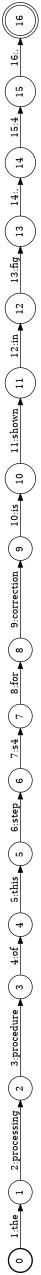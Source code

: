 digraph FST {
rankdir = LR;
size = "8.5,11";
label = "";
center = 1;
orientation = Landscape;
ranksep = "0.4";
nodesep = "0.25";
0 [label = "0", shape = circle, style = bold, fontsize = 14]
	0 -> 1 [label = "1:the", fontsize = 14];
1 [label = "1", shape = circle, style = solid, fontsize = 14]
	1 -> 2 [label = "2:processing", fontsize = 14];
2 [label = "2", shape = circle, style = solid, fontsize = 14]
	2 -> 3 [label = "3:procedure", fontsize = 14];
3 [label = "3", shape = circle, style = solid, fontsize = 14]
	3 -> 4 [label = "4:of", fontsize = 14];
4 [label = "4", shape = circle, style = solid, fontsize = 14]
	4 -> 5 [label = "5:this", fontsize = 14];
5 [label = "5", shape = circle, style = solid, fontsize = 14]
	5 -> 6 [label = "6:step", fontsize = 14];
6 [label = "6", shape = circle, style = solid, fontsize = 14]
	6 -> 7 [label = "7:s4", fontsize = 14];
7 [label = "7", shape = circle, style = solid, fontsize = 14]
	7 -> 8 [label = "8:for", fontsize = 14];
8 [label = "8", shape = circle, style = solid, fontsize = 14]
	8 -> 9 [label = "9:correction", fontsize = 14];
9 [label = "9", shape = circle, style = solid, fontsize = 14]
	9 -> 10 [label = "10:is", fontsize = 14];
10 [label = "10", shape = circle, style = solid, fontsize = 14]
	10 -> 11 [label = "11:shown", fontsize = 14];
11 [label = "11", shape = circle, style = solid, fontsize = 14]
	11 -> 12 [label = "12:in", fontsize = 14];
12 [label = "12", shape = circle, style = solid, fontsize = 14]
	12 -> 13 [label = "13:fig", fontsize = 14];
13 [label = "13", shape = circle, style = solid, fontsize = 14]
	13 -> 14 [label = "14:.", fontsize = 14];
14 [label = "14", shape = circle, style = solid, fontsize = 14]
	14 -> 15 [label = "15:4", fontsize = 14];
15 [label = "15", shape = circle, style = solid, fontsize = 14]
	15 -> 16 [label = "16:.", fontsize = 14];
16 [label = "16", shape = doublecircle, style = solid, fontsize = 14]
}
